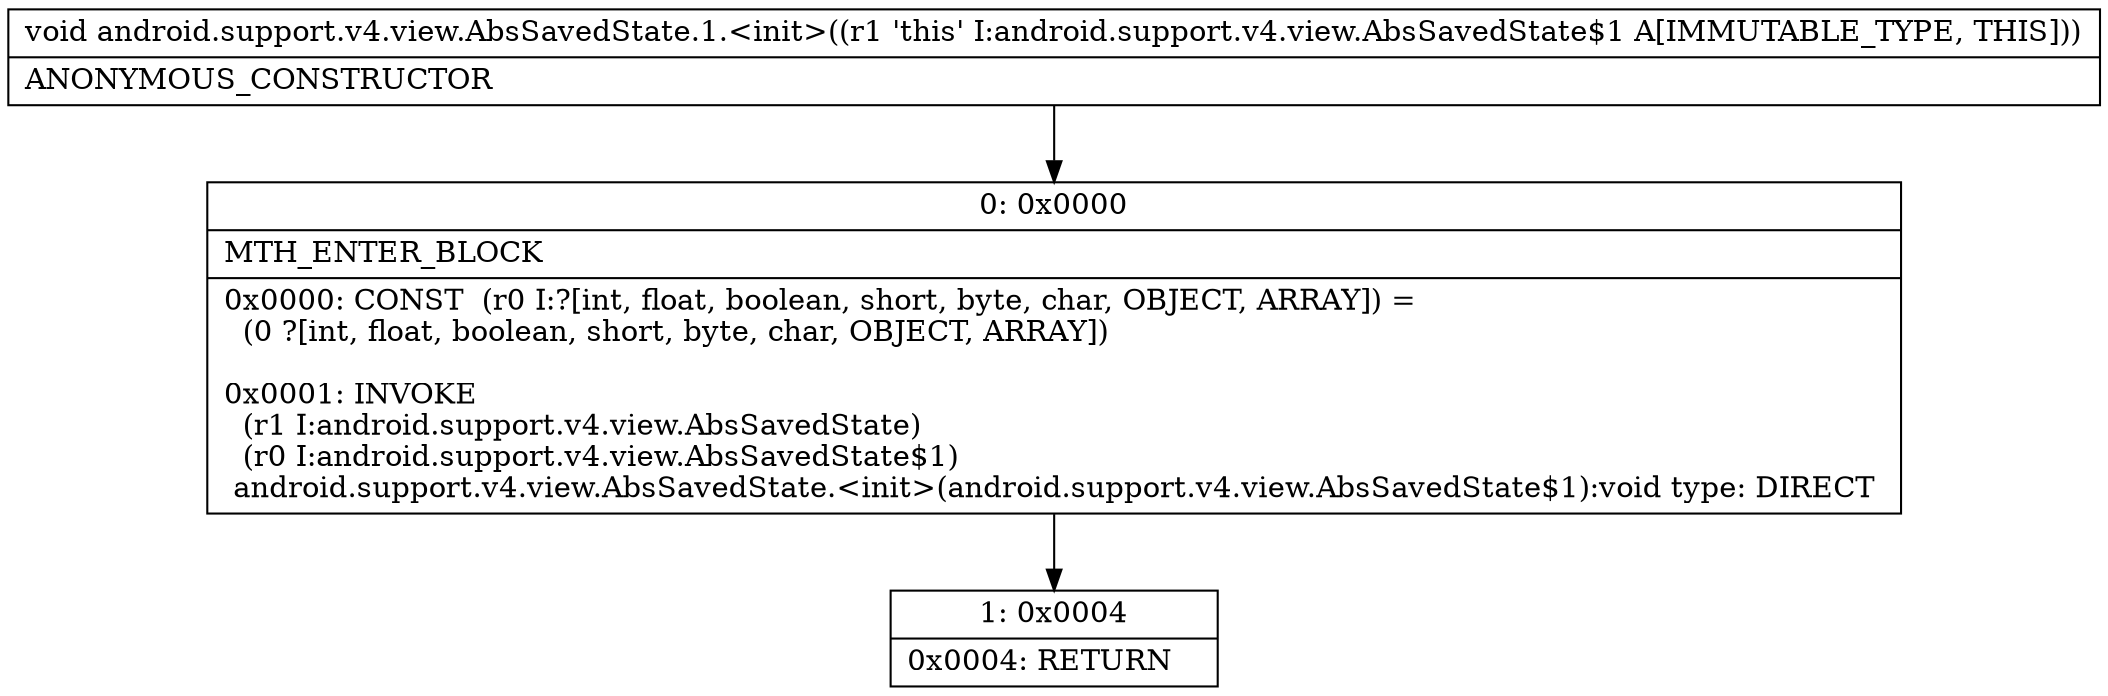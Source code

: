 digraph "CFG forandroid.support.v4.view.AbsSavedState.1.\<init\>()V" {
Node_0 [shape=record,label="{0\:\ 0x0000|MTH_ENTER_BLOCK\l|0x0000: CONST  (r0 I:?[int, float, boolean, short, byte, char, OBJECT, ARRAY]) = \l  (0 ?[int, float, boolean, short, byte, char, OBJECT, ARRAY])\l \l0x0001: INVOKE  \l  (r1 I:android.support.v4.view.AbsSavedState)\l  (r0 I:android.support.v4.view.AbsSavedState$1)\l android.support.v4.view.AbsSavedState.\<init\>(android.support.v4.view.AbsSavedState$1):void type: DIRECT \l}"];
Node_1 [shape=record,label="{1\:\ 0x0004|0x0004: RETURN   \l}"];
MethodNode[shape=record,label="{void android.support.v4.view.AbsSavedState.1.\<init\>((r1 'this' I:android.support.v4.view.AbsSavedState$1 A[IMMUTABLE_TYPE, THIS]))  | ANONYMOUS_CONSTRUCTOR\l}"];
MethodNode -> Node_0;
Node_0 -> Node_1;
}


